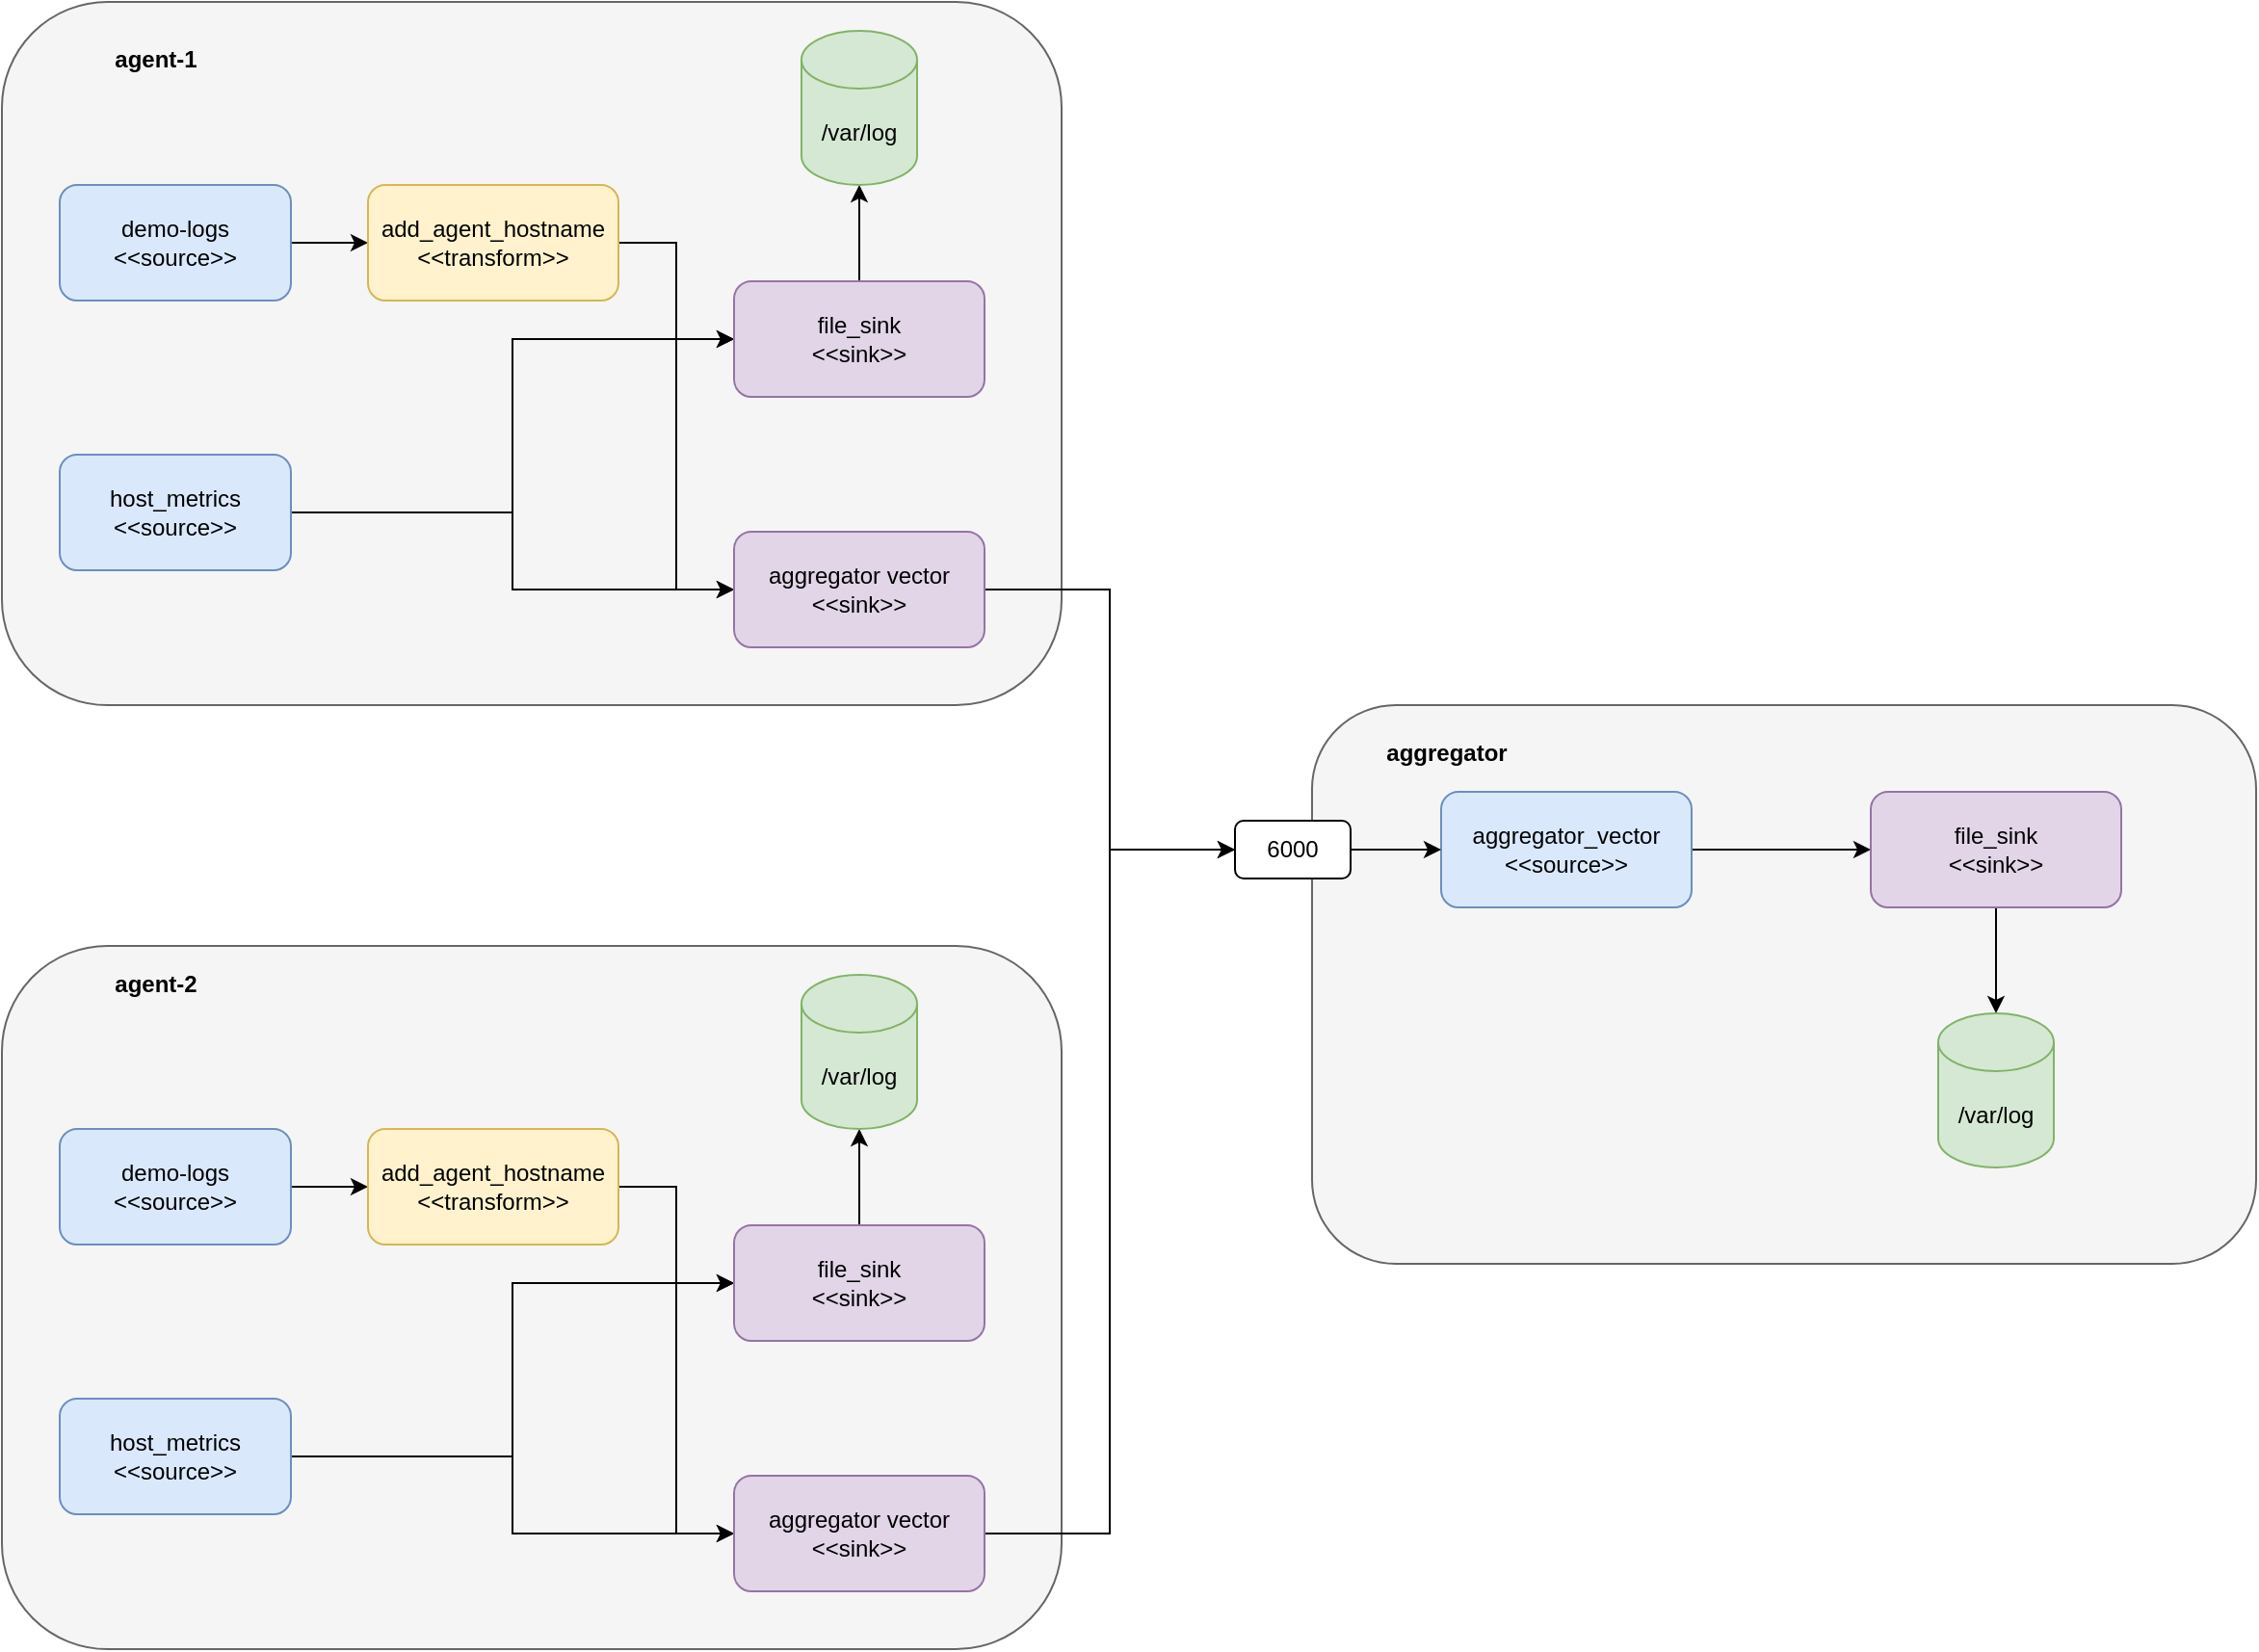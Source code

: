 <mxfile version="16.5.1" type="device"><diagram id="RbHj9MRlgZM-urT4ZUkW" name="Page-1"><mxGraphModel dx="1106" dy="807" grid="1" gridSize="10" guides="1" tooltips="1" connect="1" arrows="1" fold="1" page="1" pageScale="1" pageWidth="827" pageHeight="1169" math="0" shadow="0"><root><mxCell id="0"/><mxCell id="1" parent="0"/><mxCell id="yh7KmI35pwdSCUDE8nQJ-1" value="" style="rounded=1;whiteSpace=wrap;html=1;fillColor=#f5f5f5;fontColor=#333333;strokeColor=#666666;" vertex="1" parent="1"><mxGeometry x="80" y="95" width="550" height="365" as="geometry"/></mxCell><mxCell id="yh7KmI35pwdSCUDE8nQJ-7" style="edgeStyle=orthogonalEdgeStyle;rounded=0;orthogonalLoop=1;jettySize=auto;html=1;entryX=0;entryY=0.5;entryDx=0;entryDy=0;" edge="1" parent="1" source="yh7KmI35pwdSCUDE8nQJ-2" target="yh7KmI35pwdSCUDE8nQJ-4"><mxGeometry relative="1" as="geometry"/></mxCell><mxCell id="yh7KmI35pwdSCUDE8nQJ-2" value="demo-logs&lt;br&gt;&amp;lt;&amp;lt;source&amp;gt;&amp;gt;" style="rounded=1;whiteSpace=wrap;html=1;fillColor=#dae8fc;strokeColor=#6c8ebf;" vertex="1" parent="1"><mxGeometry x="110" y="190" width="120" height="60" as="geometry"/></mxCell><mxCell id="yh7KmI35pwdSCUDE8nQJ-9" style="edgeStyle=orthogonalEdgeStyle;rounded=0;orthogonalLoop=1;jettySize=auto;html=1;entryX=0;entryY=0.5;entryDx=0;entryDy=0;" edge="1" parent="1" source="yh7KmI35pwdSCUDE8nQJ-3" target="yh7KmI35pwdSCUDE8nQJ-5"><mxGeometry relative="1" as="geometry"/></mxCell><mxCell id="yh7KmI35pwdSCUDE8nQJ-11" style="edgeStyle=orthogonalEdgeStyle;rounded=0;orthogonalLoop=1;jettySize=auto;html=1;entryX=0;entryY=0.5;entryDx=0;entryDy=0;" edge="1" parent="1" source="yh7KmI35pwdSCUDE8nQJ-3" target="yh7KmI35pwdSCUDE8nQJ-6"><mxGeometry relative="1" as="geometry"/></mxCell><mxCell id="yh7KmI35pwdSCUDE8nQJ-3" value="host_metrics&lt;br&gt;&amp;lt;&amp;lt;source&amp;gt;&amp;gt;" style="rounded=1;whiteSpace=wrap;html=1;fillColor=#dae8fc;strokeColor=#6c8ebf;" vertex="1" parent="1"><mxGeometry x="110" y="330" width="120" height="60" as="geometry"/></mxCell><mxCell id="yh7KmI35pwdSCUDE8nQJ-8" style="edgeStyle=orthogonalEdgeStyle;rounded=0;orthogonalLoop=1;jettySize=auto;html=1;entryX=0;entryY=0.5;entryDx=0;entryDy=0;" edge="1" parent="1" source="yh7KmI35pwdSCUDE8nQJ-4" target="yh7KmI35pwdSCUDE8nQJ-5"><mxGeometry relative="1" as="geometry"/></mxCell><mxCell id="yh7KmI35pwdSCUDE8nQJ-10" style="edgeStyle=orthogonalEdgeStyle;rounded=0;orthogonalLoop=1;jettySize=auto;html=1;entryX=0;entryY=0.5;entryDx=0;entryDy=0;" edge="1" parent="1" source="yh7KmI35pwdSCUDE8nQJ-4" target="yh7KmI35pwdSCUDE8nQJ-6"><mxGeometry relative="1" as="geometry"/></mxCell><mxCell id="yh7KmI35pwdSCUDE8nQJ-4" value="add_agent_hostname&lt;br&gt;&amp;lt;&amp;lt;transform&amp;gt;&amp;gt;" style="rounded=1;whiteSpace=wrap;html=1;fillColor=#fff2cc;strokeColor=#d6b656;" vertex="1" parent="1"><mxGeometry x="270" y="190" width="130" height="60" as="geometry"/></mxCell><mxCell id="yh7KmI35pwdSCUDE8nQJ-13" style="edgeStyle=orthogonalEdgeStyle;rounded=0;orthogonalLoop=1;jettySize=auto;html=1;" edge="1" parent="1" source="yh7KmI35pwdSCUDE8nQJ-5" target="yh7KmI35pwdSCUDE8nQJ-12"><mxGeometry relative="1" as="geometry"/></mxCell><mxCell id="yh7KmI35pwdSCUDE8nQJ-5" value="file_sink&lt;br&gt;&amp;lt;&amp;lt;sink&amp;gt;&amp;gt;" style="rounded=1;whiteSpace=wrap;html=1;fillColor=#e1d5e7;strokeColor=#9673a6;" vertex="1" parent="1"><mxGeometry x="460" y="240" width="130" height="60" as="geometry"/></mxCell><mxCell id="yh7KmI35pwdSCUDE8nQJ-22" style="edgeStyle=orthogonalEdgeStyle;rounded=0;orthogonalLoop=1;jettySize=auto;html=1;entryX=0;entryY=0.5;entryDx=0;entryDy=0;" edge="1" parent="1" source="yh7KmI35pwdSCUDE8nQJ-6" target="yh7KmI35pwdSCUDE8nQJ-16"><mxGeometry relative="1" as="geometry"/></mxCell><mxCell id="yh7KmI35pwdSCUDE8nQJ-6" value="aggregator vector&lt;br&gt;&amp;lt;&amp;lt;sink&amp;gt;&amp;gt;" style="rounded=1;whiteSpace=wrap;html=1;fillColor=#e1d5e7;strokeColor=#9673a6;" vertex="1" parent="1"><mxGeometry x="460" y="370" width="130" height="60" as="geometry"/></mxCell><mxCell id="yh7KmI35pwdSCUDE8nQJ-12" value="/var/log" style="shape=cylinder3;whiteSpace=wrap;html=1;boundedLbl=1;backgroundOutline=1;size=15;fillColor=#d5e8d4;strokeColor=#82b366;" vertex="1" parent="1"><mxGeometry x="495" y="110" width="60" height="80" as="geometry"/></mxCell><mxCell id="yh7KmI35pwdSCUDE8nQJ-14" value="" style="rounded=1;whiteSpace=wrap;html=1;fillColor=#f5f5f5;fontColor=#333333;strokeColor=#666666;" vertex="1" parent="1"><mxGeometry x="760" y="460" width="490" height="290" as="geometry"/></mxCell><mxCell id="yh7KmI35pwdSCUDE8nQJ-19" style="edgeStyle=orthogonalEdgeStyle;rounded=0;orthogonalLoop=1;jettySize=auto;html=1;" edge="1" parent="1" source="yh7KmI35pwdSCUDE8nQJ-15" target="yh7KmI35pwdSCUDE8nQJ-18"><mxGeometry relative="1" as="geometry"/></mxCell><mxCell id="yh7KmI35pwdSCUDE8nQJ-15" value="aggregator_vector&lt;br&gt;&amp;lt;&amp;lt;source&amp;gt;&amp;gt;" style="rounded=1;whiteSpace=wrap;html=1;fillColor=#dae8fc;strokeColor=#6c8ebf;" vertex="1" parent="1"><mxGeometry x="827" y="505" width="130" height="60" as="geometry"/></mxCell><mxCell id="yh7KmI35pwdSCUDE8nQJ-17" style="edgeStyle=orthogonalEdgeStyle;rounded=0;orthogonalLoop=1;jettySize=auto;html=1;entryX=0;entryY=0.5;entryDx=0;entryDy=0;" edge="1" parent="1" source="yh7KmI35pwdSCUDE8nQJ-16" target="yh7KmI35pwdSCUDE8nQJ-15"><mxGeometry relative="1" as="geometry"/></mxCell><mxCell id="yh7KmI35pwdSCUDE8nQJ-16" value="6000" style="rounded=1;whiteSpace=wrap;html=1;" vertex="1" parent="1"><mxGeometry x="720" y="520" width="60" height="30" as="geometry"/></mxCell><mxCell id="yh7KmI35pwdSCUDE8nQJ-21" style="edgeStyle=orthogonalEdgeStyle;rounded=0;orthogonalLoop=1;jettySize=auto;html=1;entryX=0.5;entryY=0;entryDx=0;entryDy=0;entryPerimeter=0;" edge="1" parent="1" source="yh7KmI35pwdSCUDE8nQJ-18" target="yh7KmI35pwdSCUDE8nQJ-20"><mxGeometry relative="1" as="geometry"/></mxCell><mxCell id="yh7KmI35pwdSCUDE8nQJ-18" value="file_sink&lt;br&gt;&amp;lt;&amp;lt;sink&amp;gt;&amp;gt;" style="rounded=1;whiteSpace=wrap;html=1;fillColor=#e1d5e7;strokeColor=#9673a6;" vertex="1" parent="1"><mxGeometry x="1050" y="505" width="130" height="60" as="geometry"/></mxCell><mxCell id="yh7KmI35pwdSCUDE8nQJ-20" value="/var/log" style="shape=cylinder3;whiteSpace=wrap;html=1;boundedLbl=1;backgroundOutline=1;size=15;fillColor=#d5e8d4;strokeColor=#82b366;" vertex="1" parent="1"><mxGeometry x="1085" y="620" width="60" height="80" as="geometry"/></mxCell><mxCell id="yh7KmI35pwdSCUDE8nQJ-23" value="" style="rounded=1;whiteSpace=wrap;html=1;fillColor=#f5f5f5;fontColor=#333333;strokeColor=#666666;" vertex="1" parent="1"><mxGeometry x="80" y="585" width="550" height="365" as="geometry"/></mxCell><mxCell id="yh7KmI35pwdSCUDE8nQJ-24" style="edgeStyle=orthogonalEdgeStyle;rounded=0;orthogonalLoop=1;jettySize=auto;html=1;entryX=0;entryY=0.5;entryDx=0;entryDy=0;" edge="1" parent="1" source="yh7KmI35pwdSCUDE8nQJ-25" target="yh7KmI35pwdSCUDE8nQJ-31"><mxGeometry relative="1" as="geometry"/></mxCell><mxCell id="yh7KmI35pwdSCUDE8nQJ-25" value="demo-logs&lt;br&gt;&amp;lt;&amp;lt;source&amp;gt;&amp;gt;" style="rounded=1;whiteSpace=wrap;html=1;fillColor=#dae8fc;strokeColor=#6c8ebf;" vertex="1" parent="1"><mxGeometry x="110" y="680" width="120" height="60" as="geometry"/></mxCell><mxCell id="yh7KmI35pwdSCUDE8nQJ-26" style="edgeStyle=orthogonalEdgeStyle;rounded=0;orthogonalLoop=1;jettySize=auto;html=1;entryX=0;entryY=0.5;entryDx=0;entryDy=0;" edge="1" parent="1" source="yh7KmI35pwdSCUDE8nQJ-28" target="yh7KmI35pwdSCUDE8nQJ-33"><mxGeometry relative="1" as="geometry"/></mxCell><mxCell id="yh7KmI35pwdSCUDE8nQJ-27" style="edgeStyle=orthogonalEdgeStyle;rounded=0;orthogonalLoop=1;jettySize=auto;html=1;entryX=0;entryY=0.5;entryDx=0;entryDy=0;" edge="1" parent="1" source="yh7KmI35pwdSCUDE8nQJ-28" target="yh7KmI35pwdSCUDE8nQJ-34"><mxGeometry relative="1" as="geometry"/></mxCell><mxCell id="yh7KmI35pwdSCUDE8nQJ-28" value="host_metrics&lt;br&gt;&amp;lt;&amp;lt;source&amp;gt;&amp;gt;" style="rounded=1;whiteSpace=wrap;html=1;fillColor=#dae8fc;strokeColor=#6c8ebf;" vertex="1" parent="1"><mxGeometry x="110" y="820" width="120" height="60" as="geometry"/></mxCell><mxCell id="yh7KmI35pwdSCUDE8nQJ-29" style="edgeStyle=orthogonalEdgeStyle;rounded=0;orthogonalLoop=1;jettySize=auto;html=1;entryX=0;entryY=0.5;entryDx=0;entryDy=0;" edge="1" parent="1" source="yh7KmI35pwdSCUDE8nQJ-31" target="yh7KmI35pwdSCUDE8nQJ-33"><mxGeometry relative="1" as="geometry"/></mxCell><mxCell id="yh7KmI35pwdSCUDE8nQJ-30" style="edgeStyle=orthogonalEdgeStyle;rounded=0;orthogonalLoop=1;jettySize=auto;html=1;entryX=0;entryY=0.5;entryDx=0;entryDy=0;" edge="1" parent="1" source="yh7KmI35pwdSCUDE8nQJ-31" target="yh7KmI35pwdSCUDE8nQJ-34"><mxGeometry relative="1" as="geometry"/></mxCell><mxCell id="yh7KmI35pwdSCUDE8nQJ-31" value="add_agent_hostname&lt;br&gt;&amp;lt;&amp;lt;transform&amp;gt;&amp;gt;" style="rounded=1;whiteSpace=wrap;html=1;fillColor=#fff2cc;strokeColor=#d6b656;" vertex="1" parent="1"><mxGeometry x="270" y="680" width="130" height="60" as="geometry"/></mxCell><mxCell id="yh7KmI35pwdSCUDE8nQJ-32" style="edgeStyle=orthogonalEdgeStyle;rounded=0;orthogonalLoop=1;jettySize=auto;html=1;" edge="1" parent="1" source="yh7KmI35pwdSCUDE8nQJ-33" target="yh7KmI35pwdSCUDE8nQJ-35"><mxGeometry relative="1" as="geometry"/></mxCell><mxCell id="yh7KmI35pwdSCUDE8nQJ-33" value="file_sink&lt;br&gt;&amp;lt;&amp;lt;sink&amp;gt;&amp;gt;" style="rounded=1;whiteSpace=wrap;html=1;fillColor=#e1d5e7;strokeColor=#9673a6;" vertex="1" parent="1"><mxGeometry x="460" y="730" width="130" height="60" as="geometry"/></mxCell><mxCell id="yh7KmI35pwdSCUDE8nQJ-36" style="edgeStyle=orthogonalEdgeStyle;rounded=0;orthogonalLoop=1;jettySize=auto;html=1;entryX=0;entryY=0.5;entryDx=0;entryDy=0;" edge="1" parent="1" source="yh7KmI35pwdSCUDE8nQJ-34" target="yh7KmI35pwdSCUDE8nQJ-16"><mxGeometry relative="1" as="geometry"/></mxCell><mxCell id="yh7KmI35pwdSCUDE8nQJ-34" value="aggregator vector&lt;br&gt;&amp;lt;&amp;lt;sink&amp;gt;&amp;gt;" style="rounded=1;whiteSpace=wrap;html=1;fillColor=#e1d5e7;strokeColor=#9673a6;" vertex="1" parent="1"><mxGeometry x="460" y="860" width="130" height="60" as="geometry"/></mxCell><mxCell id="yh7KmI35pwdSCUDE8nQJ-35" value="/var/log" style="shape=cylinder3;whiteSpace=wrap;html=1;boundedLbl=1;backgroundOutline=1;size=15;fillColor=#d5e8d4;strokeColor=#82b366;" vertex="1" parent="1"><mxGeometry x="495" y="600" width="60" height="80" as="geometry"/></mxCell><mxCell id="yh7KmI35pwdSCUDE8nQJ-37" value="agent-1" style="text;html=1;strokeColor=none;fillColor=none;align=center;verticalAlign=middle;whiteSpace=wrap;rounded=0;fontStyle=1" vertex="1" parent="1"><mxGeometry x="130" y="110" width="60" height="30" as="geometry"/></mxCell><mxCell id="yh7KmI35pwdSCUDE8nQJ-38" value="agent-2" style="text;html=1;strokeColor=none;fillColor=none;align=center;verticalAlign=middle;whiteSpace=wrap;rounded=0;fontStyle=1" vertex="1" parent="1"><mxGeometry x="130" y="590" width="60" height="30" as="geometry"/></mxCell><mxCell id="yh7KmI35pwdSCUDE8nQJ-39" value="aggregator" style="text;html=1;strokeColor=none;fillColor=none;align=center;verticalAlign=middle;whiteSpace=wrap;rounded=0;fontStyle=1" vertex="1" parent="1"><mxGeometry x="800" y="470" width="60" height="30" as="geometry"/></mxCell></root></mxGraphModel></diagram></mxfile>